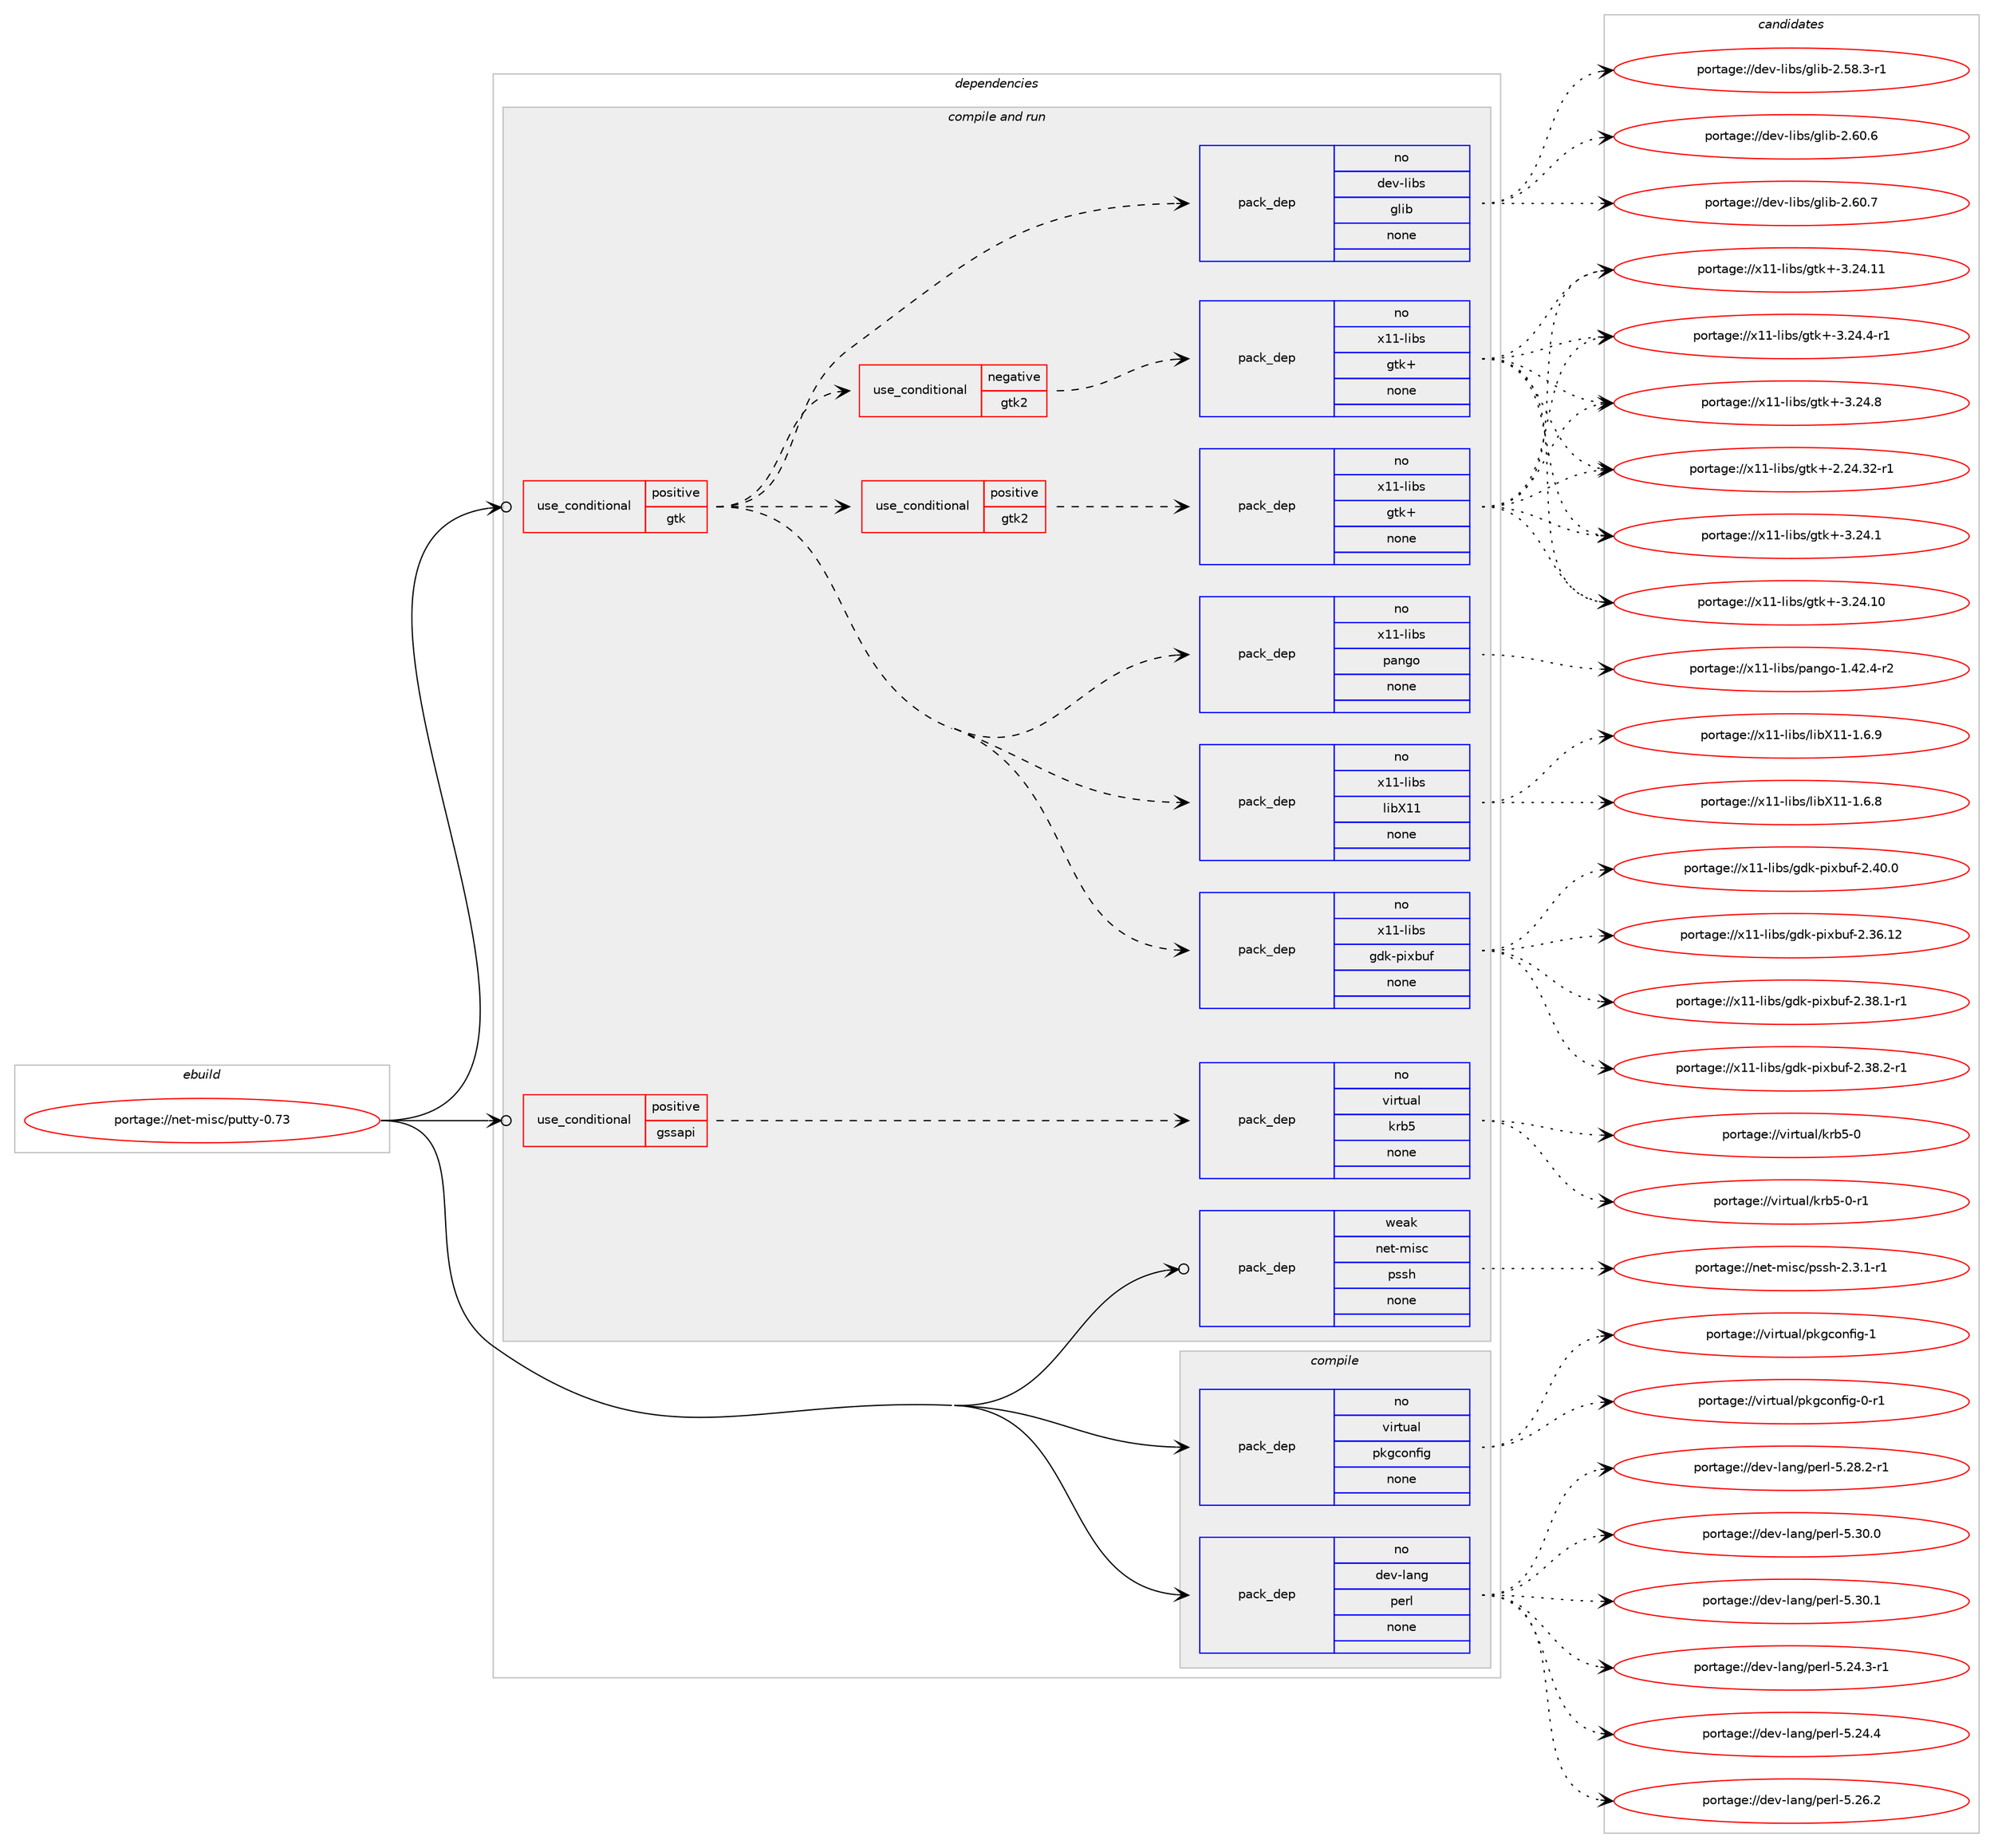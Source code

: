 digraph prolog {

# *************
# Graph options
# *************

newrank=true;
concentrate=true;
compound=true;
graph [rankdir=LR,fontname=Helvetica,fontsize=10,ranksep=1.5];#, ranksep=2.5, nodesep=0.2];
edge  [arrowhead=vee];
node  [fontname=Helvetica,fontsize=10];

# **********
# The ebuild
# **********

subgraph cluster_leftcol {
color=gray;
rank=same;
label=<<i>ebuild</i>>;
id [label="portage://net-misc/putty-0.73", color=red, width=4, href="../net-misc/putty-0.73.svg"];
}

# ****************
# The dependencies
# ****************

subgraph cluster_midcol {
color=gray;
label=<<i>dependencies</i>>;
subgraph cluster_compile {
fillcolor="#eeeeee";
style=filled;
label=<<i>compile</i>>;
subgraph pack270863 {
dependency369584 [label=<<TABLE BORDER="0" CELLBORDER="1" CELLSPACING="0" CELLPADDING="4" WIDTH="220"><TR><TD ROWSPAN="6" CELLPADDING="30">pack_dep</TD></TR><TR><TD WIDTH="110">no</TD></TR><TR><TD>dev-lang</TD></TR><TR><TD>perl</TD></TR><TR><TD>none</TD></TR><TR><TD></TD></TR></TABLE>>, shape=none, color=blue];
}
id:e -> dependency369584:w [weight=20,style="solid",arrowhead="vee"];
subgraph pack270864 {
dependency369585 [label=<<TABLE BORDER="0" CELLBORDER="1" CELLSPACING="0" CELLPADDING="4" WIDTH="220"><TR><TD ROWSPAN="6" CELLPADDING="30">pack_dep</TD></TR><TR><TD WIDTH="110">no</TD></TR><TR><TD>virtual</TD></TR><TR><TD>pkgconfig</TD></TR><TR><TD>none</TD></TR><TR><TD></TD></TR></TABLE>>, shape=none, color=blue];
}
id:e -> dependency369585:w [weight=20,style="solid",arrowhead="vee"];
}
subgraph cluster_compileandrun {
fillcolor="#eeeeee";
style=filled;
label=<<i>compile and run</i>>;
subgraph cond92508 {
dependency369586 [label=<<TABLE BORDER="0" CELLBORDER="1" CELLSPACING="0" CELLPADDING="4"><TR><TD ROWSPAN="3" CELLPADDING="10">use_conditional</TD></TR><TR><TD>positive</TD></TR><TR><TD>gssapi</TD></TR></TABLE>>, shape=none, color=red];
subgraph pack270865 {
dependency369587 [label=<<TABLE BORDER="0" CELLBORDER="1" CELLSPACING="0" CELLPADDING="4" WIDTH="220"><TR><TD ROWSPAN="6" CELLPADDING="30">pack_dep</TD></TR><TR><TD WIDTH="110">no</TD></TR><TR><TD>virtual</TD></TR><TR><TD>krb5</TD></TR><TR><TD>none</TD></TR><TR><TD></TD></TR></TABLE>>, shape=none, color=blue];
}
dependency369586:e -> dependency369587:w [weight=20,style="dashed",arrowhead="vee"];
}
id:e -> dependency369586:w [weight=20,style="solid",arrowhead="odotvee"];
subgraph cond92509 {
dependency369588 [label=<<TABLE BORDER="0" CELLBORDER="1" CELLSPACING="0" CELLPADDING="4"><TR><TD ROWSPAN="3" CELLPADDING="10">use_conditional</TD></TR><TR><TD>positive</TD></TR><TR><TD>gtk</TD></TR></TABLE>>, shape=none, color=red];
subgraph pack270866 {
dependency369589 [label=<<TABLE BORDER="0" CELLBORDER="1" CELLSPACING="0" CELLPADDING="4" WIDTH="220"><TR><TD ROWSPAN="6" CELLPADDING="30">pack_dep</TD></TR><TR><TD WIDTH="110">no</TD></TR><TR><TD>dev-libs</TD></TR><TR><TD>glib</TD></TR><TR><TD>none</TD></TR><TR><TD></TD></TR></TABLE>>, shape=none, color=blue];
}
dependency369588:e -> dependency369589:w [weight=20,style="dashed",arrowhead="vee"];
subgraph pack270867 {
dependency369590 [label=<<TABLE BORDER="0" CELLBORDER="1" CELLSPACING="0" CELLPADDING="4" WIDTH="220"><TR><TD ROWSPAN="6" CELLPADDING="30">pack_dep</TD></TR><TR><TD WIDTH="110">no</TD></TR><TR><TD>x11-libs</TD></TR><TR><TD>gdk-pixbuf</TD></TR><TR><TD>none</TD></TR><TR><TD></TD></TR></TABLE>>, shape=none, color=blue];
}
dependency369588:e -> dependency369590:w [weight=20,style="dashed",arrowhead="vee"];
subgraph pack270868 {
dependency369591 [label=<<TABLE BORDER="0" CELLBORDER="1" CELLSPACING="0" CELLPADDING="4" WIDTH="220"><TR><TD ROWSPAN="6" CELLPADDING="30">pack_dep</TD></TR><TR><TD WIDTH="110">no</TD></TR><TR><TD>x11-libs</TD></TR><TR><TD>libX11</TD></TR><TR><TD>none</TD></TR><TR><TD></TD></TR></TABLE>>, shape=none, color=blue];
}
dependency369588:e -> dependency369591:w [weight=20,style="dashed",arrowhead="vee"];
subgraph pack270869 {
dependency369592 [label=<<TABLE BORDER="0" CELLBORDER="1" CELLSPACING="0" CELLPADDING="4" WIDTH="220"><TR><TD ROWSPAN="6" CELLPADDING="30">pack_dep</TD></TR><TR><TD WIDTH="110">no</TD></TR><TR><TD>x11-libs</TD></TR><TR><TD>pango</TD></TR><TR><TD>none</TD></TR><TR><TD></TD></TR></TABLE>>, shape=none, color=blue];
}
dependency369588:e -> dependency369592:w [weight=20,style="dashed",arrowhead="vee"];
subgraph cond92510 {
dependency369593 [label=<<TABLE BORDER="0" CELLBORDER="1" CELLSPACING="0" CELLPADDING="4"><TR><TD ROWSPAN="3" CELLPADDING="10">use_conditional</TD></TR><TR><TD>positive</TD></TR><TR><TD>gtk2</TD></TR></TABLE>>, shape=none, color=red];
subgraph pack270870 {
dependency369594 [label=<<TABLE BORDER="0" CELLBORDER="1" CELLSPACING="0" CELLPADDING="4" WIDTH="220"><TR><TD ROWSPAN="6" CELLPADDING="30">pack_dep</TD></TR><TR><TD WIDTH="110">no</TD></TR><TR><TD>x11-libs</TD></TR><TR><TD>gtk+</TD></TR><TR><TD>none</TD></TR><TR><TD></TD></TR></TABLE>>, shape=none, color=blue];
}
dependency369593:e -> dependency369594:w [weight=20,style="dashed",arrowhead="vee"];
}
dependency369588:e -> dependency369593:w [weight=20,style="dashed",arrowhead="vee"];
subgraph cond92511 {
dependency369595 [label=<<TABLE BORDER="0" CELLBORDER="1" CELLSPACING="0" CELLPADDING="4"><TR><TD ROWSPAN="3" CELLPADDING="10">use_conditional</TD></TR><TR><TD>negative</TD></TR><TR><TD>gtk2</TD></TR></TABLE>>, shape=none, color=red];
subgraph pack270871 {
dependency369596 [label=<<TABLE BORDER="0" CELLBORDER="1" CELLSPACING="0" CELLPADDING="4" WIDTH="220"><TR><TD ROWSPAN="6" CELLPADDING="30">pack_dep</TD></TR><TR><TD WIDTH="110">no</TD></TR><TR><TD>x11-libs</TD></TR><TR><TD>gtk+</TD></TR><TR><TD>none</TD></TR><TR><TD></TD></TR></TABLE>>, shape=none, color=blue];
}
dependency369595:e -> dependency369596:w [weight=20,style="dashed",arrowhead="vee"];
}
dependency369588:e -> dependency369595:w [weight=20,style="dashed",arrowhead="vee"];
}
id:e -> dependency369588:w [weight=20,style="solid",arrowhead="odotvee"];
subgraph pack270872 {
dependency369597 [label=<<TABLE BORDER="0" CELLBORDER="1" CELLSPACING="0" CELLPADDING="4" WIDTH="220"><TR><TD ROWSPAN="6" CELLPADDING="30">pack_dep</TD></TR><TR><TD WIDTH="110">weak</TD></TR><TR><TD>net-misc</TD></TR><TR><TD>pssh</TD></TR><TR><TD>none</TD></TR><TR><TD></TD></TR></TABLE>>, shape=none, color=blue];
}
id:e -> dependency369597:w [weight=20,style="solid",arrowhead="odotvee"];
}
subgraph cluster_run {
fillcolor="#eeeeee";
style=filled;
label=<<i>run</i>>;
}
}

# **************
# The candidates
# **************

subgraph cluster_choices {
rank=same;
color=gray;
label=<<i>candidates</i>>;

subgraph choice270863 {
color=black;
nodesep=1;
choiceportage100101118451089711010347112101114108455346505246514511449 [label="portage://dev-lang/perl-5.24.3-r1", color=red, width=4,href="../dev-lang/perl-5.24.3-r1.svg"];
choiceportage10010111845108971101034711210111410845534650524652 [label="portage://dev-lang/perl-5.24.4", color=red, width=4,href="../dev-lang/perl-5.24.4.svg"];
choiceportage10010111845108971101034711210111410845534650544650 [label="portage://dev-lang/perl-5.26.2", color=red, width=4,href="../dev-lang/perl-5.26.2.svg"];
choiceportage100101118451089711010347112101114108455346505646504511449 [label="portage://dev-lang/perl-5.28.2-r1", color=red, width=4,href="../dev-lang/perl-5.28.2-r1.svg"];
choiceportage10010111845108971101034711210111410845534651484648 [label="portage://dev-lang/perl-5.30.0", color=red, width=4,href="../dev-lang/perl-5.30.0.svg"];
choiceportage10010111845108971101034711210111410845534651484649 [label="portage://dev-lang/perl-5.30.1", color=red, width=4,href="../dev-lang/perl-5.30.1.svg"];
dependency369584:e -> choiceportage100101118451089711010347112101114108455346505246514511449:w [style=dotted,weight="100"];
dependency369584:e -> choiceportage10010111845108971101034711210111410845534650524652:w [style=dotted,weight="100"];
dependency369584:e -> choiceportage10010111845108971101034711210111410845534650544650:w [style=dotted,weight="100"];
dependency369584:e -> choiceportage100101118451089711010347112101114108455346505646504511449:w [style=dotted,weight="100"];
dependency369584:e -> choiceportage10010111845108971101034711210111410845534651484648:w [style=dotted,weight="100"];
dependency369584:e -> choiceportage10010111845108971101034711210111410845534651484649:w [style=dotted,weight="100"];
}
subgraph choice270864 {
color=black;
nodesep=1;
choiceportage11810511411611797108471121071039911111010210510345484511449 [label="portage://virtual/pkgconfig-0-r1", color=red, width=4,href="../virtual/pkgconfig-0-r1.svg"];
choiceportage1181051141161179710847112107103991111101021051034549 [label="portage://virtual/pkgconfig-1", color=red, width=4,href="../virtual/pkgconfig-1.svg"];
dependency369585:e -> choiceportage11810511411611797108471121071039911111010210510345484511449:w [style=dotted,weight="100"];
dependency369585:e -> choiceportage1181051141161179710847112107103991111101021051034549:w [style=dotted,weight="100"];
}
subgraph choice270865 {
color=black;
nodesep=1;
choiceportage118105114116117971084710711498534548 [label="portage://virtual/krb5-0", color=red, width=4,href="../virtual/krb5-0.svg"];
choiceportage1181051141161179710847107114985345484511449 [label="portage://virtual/krb5-0-r1", color=red, width=4,href="../virtual/krb5-0-r1.svg"];
dependency369587:e -> choiceportage118105114116117971084710711498534548:w [style=dotted,weight="100"];
dependency369587:e -> choiceportage1181051141161179710847107114985345484511449:w [style=dotted,weight="100"];
}
subgraph choice270866 {
color=black;
nodesep=1;
choiceportage10010111845108105981154710310810598455046535646514511449 [label="portage://dev-libs/glib-2.58.3-r1", color=red, width=4,href="../dev-libs/glib-2.58.3-r1.svg"];
choiceportage1001011184510810598115471031081059845504654484654 [label="portage://dev-libs/glib-2.60.6", color=red, width=4,href="../dev-libs/glib-2.60.6.svg"];
choiceportage1001011184510810598115471031081059845504654484655 [label="portage://dev-libs/glib-2.60.7", color=red, width=4,href="../dev-libs/glib-2.60.7.svg"];
dependency369589:e -> choiceportage10010111845108105981154710310810598455046535646514511449:w [style=dotted,weight="100"];
dependency369589:e -> choiceportage1001011184510810598115471031081059845504654484654:w [style=dotted,weight="100"];
dependency369589:e -> choiceportage1001011184510810598115471031081059845504654484655:w [style=dotted,weight="100"];
}
subgraph choice270867 {
color=black;
nodesep=1;
choiceportage120494945108105981154710310010745112105120981171024550465154464950 [label="portage://x11-libs/gdk-pixbuf-2.36.12", color=red, width=4,href="../x11-libs/gdk-pixbuf-2.36.12.svg"];
choiceportage12049494510810598115471031001074511210512098117102455046515646494511449 [label="portage://x11-libs/gdk-pixbuf-2.38.1-r1", color=red, width=4,href="../x11-libs/gdk-pixbuf-2.38.1-r1.svg"];
choiceportage12049494510810598115471031001074511210512098117102455046515646504511449 [label="portage://x11-libs/gdk-pixbuf-2.38.2-r1", color=red, width=4,href="../x11-libs/gdk-pixbuf-2.38.2-r1.svg"];
choiceportage1204949451081059811547103100107451121051209811710245504652484648 [label="portage://x11-libs/gdk-pixbuf-2.40.0", color=red, width=4,href="../x11-libs/gdk-pixbuf-2.40.0.svg"];
dependency369590:e -> choiceportage120494945108105981154710310010745112105120981171024550465154464950:w [style=dotted,weight="100"];
dependency369590:e -> choiceportage12049494510810598115471031001074511210512098117102455046515646494511449:w [style=dotted,weight="100"];
dependency369590:e -> choiceportage12049494510810598115471031001074511210512098117102455046515646504511449:w [style=dotted,weight="100"];
dependency369590:e -> choiceportage1204949451081059811547103100107451121051209811710245504652484648:w [style=dotted,weight="100"];
}
subgraph choice270868 {
color=black;
nodesep=1;
choiceportage120494945108105981154710810598884949454946544656 [label="portage://x11-libs/libX11-1.6.8", color=red, width=4,href="../x11-libs/libX11-1.6.8.svg"];
choiceportage120494945108105981154710810598884949454946544657 [label="portage://x11-libs/libX11-1.6.9", color=red, width=4,href="../x11-libs/libX11-1.6.9.svg"];
dependency369591:e -> choiceportage120494945108105981154710810598884949454946544656:w [style=dotted,weight="100"];
dependency369591:e -> choiceportage120494945108105981154710810598884949454946544657:w [style=dotted,weight="100"];
}
subgraph choice270869 {
color=black;
nodesep=1;
choiceportage120494945108105981154711297110103111454946525046524511450 [label="portage://x11-libs/pango-1.42.4-r2", color=red, width=4,href="../x11-libs/pango-1.42.4-r2.svg"];
dependency369592:e -> choiceportage120494945108105981154711297110103111454946525046524511450:w [style=dotted,weight="100"];
}
subgraph choice270870 {
color=black;
nodesep=1;
choiceportage12049494510810598115471031161074345504650524651504511449 [label="portage://x11-libs/gtk+-2.24.32-r1", color=red, width=4,href="../x11-libs/gtk+-2.24.32-r1.svg"];
choiceportage12049494510810598115471031161074345514650524649 [label="portage://x11-libs/gtk+-3.24.1", color=red, width=4,href="../x11-libs/gtk+-3.24.1.svg"];
choiceportage1204949451081059811547103116107434551465052464948 [label="portage://x11-libs/gtk+-3.24.10", color=red, width=4,href="../x11-libs/gtk+-3.24.10.svg"];
choiceportage1204949451081059811547103116107434551465052464949 [label="portage://x11-libs/gtk+-3.24.11", color=red, width=4,href="../x11-libs/gtk+-3.24.11.svg"];
choiceportage120494945108105981154710311610743455146505246524511449 [label="portage://x11-libs/gtk+-3.24.4-r1", color=red, width=4,href="../x11-libs/gtk+-3.24.4-r1.svg"];
choiceportage12049494510810598115471031161074345514650524656 [label="portage://x11-libs/gtk+-3.24.8", color=red, width=4,href="../x11-libs/gtk+-3.24.8.svg"];
dependency369594:e -> choiceportage12049494510810598115471031161074345504650524651504511449:w [style=dotted,weight="100"];
dependency369594:e -> choiceportage12049494510810598115471031161074345514650524649:w [style=dotted,weight="100"];
dependency369594:e -> choiceportage1204949451081059811547103116107434551465052464948:w [style=dotted,weight="100"];
dependency369594:e -> choiceportage1204949451081059811547103116107434551465052464949:w [style=dotted,weight="100"];
dependency369594:e -> choiceportage120494945108105981154710311610743455146505246524511449:w [style=dotted,weight="100"];
dependency369594:e -> choiceportage12049494510810598115471031161074345514650524656:w [style=dotted,weight="100"];
}
subgraph choice270871 {
color=black;
nodesep=1;
choiceportage12049494510810598115471031161074345504650524651504511449 [label="portage://x11-libs/gtk+-2.24.32-r1", color=red, width=4,href="../x11-libs/gtk+-2.24.32-r1.svg"];
choiceportage12049494510810598115471031161074345514650524649 [label="portage://x11-libs/gtk+-3.24.1", color=red, width=4,href="../x11-libs/gtk+-3.24.1.svg"];
choiceportage1204949451081059811547103116107434551465052464948 [label="portage://x11-libs/gtk+-3.24.10", color=red, width=4,href="../x11-libs/gtk+-3.24.10.svg"];
choiceportage1204949451081059811547103116107434551465052464949 [label="portage://x11-libs/gtk+-3.24.11", color=red, width=4,href="../x11-libs/gtk+-3.24.11.svg"];
choiceportage120494945108105981154710311610743455146505246524511449 [label="portage://x11-libs/gtk+-3.24.4-r1", color=red, width=4,href="../x11-libs/gtk+-3.24.4-r1.svg"];
choiceportage12049494510810598115471031161074345514650524656 [label="portage://x11-libs/gtk+-3.24.8", color=red, width=4,href="../x11-libs/gtk+-3.24.8.svg"];
dependency369596:e -> choiceportage12049494510810598115471031161074345504650524651504511449:w [style=dotted,weight="100"];
dependency369596:e -> choiceportage12049494510810598115471031161074345514650524649:w [style=dotted,weight="100"];
dependency369596:e -> choiceportage1204949451081059811547103116107434551465052464948:w [style=dotted,weight="100"];
dependency369596:e -> choiceportage1204949451081059811547103116107434551465052464949:w [style=dotted,weight="100"];
dependency369596:e -> choiceportage120494945108105981154710311610743455146505246524511449:w [style=dotted,weight="100"];
dependency369596:e -> choiceportage12049494510810598115471031161074345514650524656:w [style=dotted,weight="100"];
}
subgraph choice270872 {
color=black;
nodesep=1;
choiceportage1101011164510910511599471121151151044550465146494511449 [label="portage://net-misc/pssh-2.3.1-r1", color=red, width=4,href="../net-misc/pssh-2.3.1-r1.svg"];
dependency369597:e -> choiceportage1101011164510910511599471121151151044550465146494511449:w [style=dotted,weight="100"];
}
}

}
